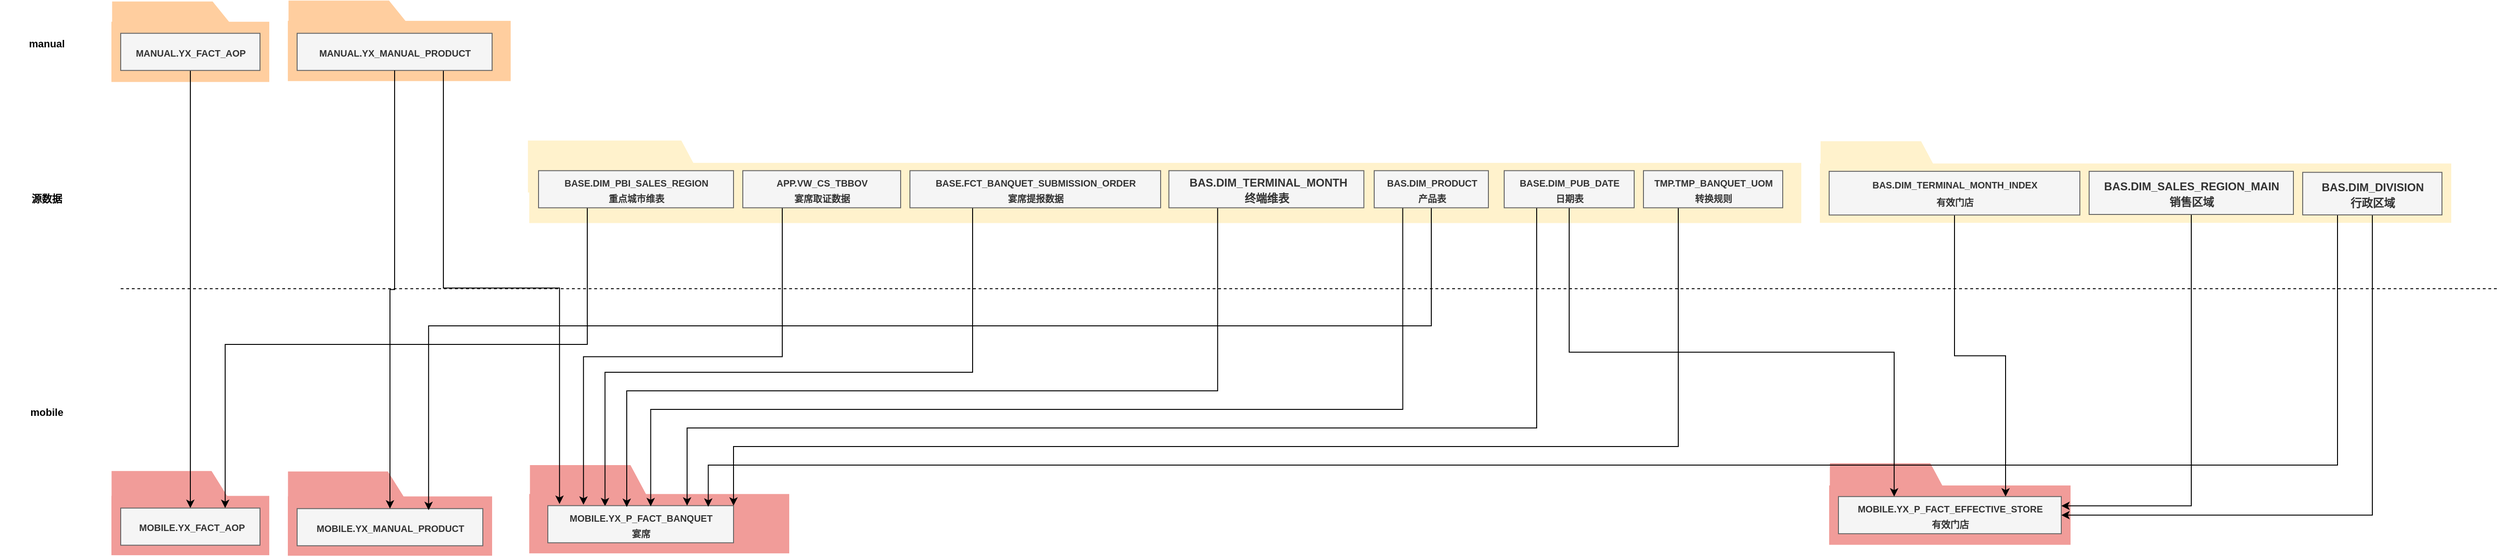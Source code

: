<mxfile version="20.2.7" type="github">
  <diagram id="CyCotAOFs8CiSxoiARDL" name="第 1 页">
    <mxGraphModel dx="2399" dy="1840" grid="1" gridSize="10" guides="1" tooltips="1" connect="1" arrows="1" fold="1" page="1" pageScale="1" pageWidth="827" pageHeight="1169" math="0" shadow="0">
      <root>
        <mxCell id="0" />
        <mxCell id="1" parent="0" />
        <mxCell id="F4v2m7QhixWUKQoDDuh9-15" value="" style="shape=manualInput;whiteSpace=wrap;html=1;rounded=0;shadow=0;sketch=0;rotation=90;fillColor=#F19C99;strokeColor=none;" vertex="1" parent="1">
          <mxGeometry x="265.06" y="352.02" width="47.88" height="137.68" as="geometry" />
        </mxCell>
        <mxCell id="F4v2m7QhixWUKQoDDuh9-14" value="" style="shape=ext;double=1;rounded=0;whiteSpace=wrap;html=1;shadow=0;sketch=0;fillColor=#F19C99;strokeColor=none;" vertex="1" parent="1">
          <mxGeometry x="220" y="423.74" width="220" height="63.91" as="geometry" />
        </mxCell>
        <mxCell id="F4v2m7QhixWUKQoDDuh9-5" value="" style="shape=ext;double=1;rounded=0;whiteSpace=wrap;html=1;shadow=0;sketch=0;fillColor=#F19C99;strokeColor=none;" vertex="1" parent="1">
          <mxGeometry x="30" y="423.17" width="170" height="63.91" as="geometry" />
        </mxCell>
        <mxCell id="F4v2m7QhixWUKQoDDuh9-6" value="" style="shape=manualInput;whiteSpace=wrap;html=1;rounded=0;shadow=0;sketch=0;rotation=90;fillColor=#F19C99;strokeColor=none;" vertex="1" parent="1">
          <mxGeometry x="75.06" y="351.45" width="47.88" height="137.68" as="geometry" />
        </mxCell>
        <mxCell id="hh0cbMtGUYLOpiCmS87g-9" value="" style="shape=ext;double=1;rounded=0;whiteSpace=wrap;html=1;shadow=0;sketch=0;fillColor=#F19C99;strokeColor=none;" parent="1" vertex="1">
          <mxGeometry x="480" y="421.16" width="280" height="63.91" as="geometry" />
        </mxCell>
        <mxCell id="hh0cbMtGUYLOpiCmS87g-10" value="" style="shape=manualInput;whiteSpace=wrap;html=1;rounded=0;shadow=0;sketch=0;rotation=90;fillColor=#F19C99;strokeColor=none;" parent="1" vertex="1">
          <mxGeometry x="521.88" y="348.83" width="56" height="138.25" as="geometry" />
        </mxCell>
        <mxCell id="hh0cbMtGUYLOpiCmS87g-22" value="" style="shape=ext;double=1;rounded=0;whiteSpace=wrap;html=1;shadow=0;sketch=0;fillColor=#F19C99;strokeColor=none;" parent="1" vertex="1">
          <mxGeometry x="1880" y="411.94" width="260" height="63.91" as="geometry" />
        </mxCell>
        <mxCell id="hh0cbMtGUYLOpiCmS87g-23" value="" style="shape=manualInput;whiteSpace=wrap;html=1;rounded=0;shadow=0;sketch=0;rotation=90;fillColor=#F19C99;strokeColor=none;" parent="1" vertex="1">
          <mxGeometry x="1921.88" y="346.82" width="56" height="138.25" as="geometry" />
        </mxCell>
        <mxCell id="hh0cbMtGUYLOpiCmS87g-1" value="" style="shape=ext;double=1;rounded=0;whiteSpace=wrap;html=1;shadow=0;sketch=0;fillColor=#fff2cc;strokeColor=none;" parent="1" vertex="1">
          <mxGeometry x="480" y="64.41" width="1370" height="64.88" as="geometry" />
        </mxCell>
        <mxCell id="hh0cbMtGUYLOpiCmS87g-4" value="" style="shape=manualInput;whiteSpace=wrap;html=1;rounded=0;shadow=0;sketch=0;rotation=90;fillColor=#fff2cc;strokeColor=none;" parent="1" vertex="1">
          <mxGeometry x="548.2" y="-29.21" width="56" height="195.23" as="geometry" />
        </mxCell>
        <mxCell id="F4v2m7QhixWUKQoDDuh9-32" style="edgeStyle=orthogonalEdgeStyle;rounded=0;orthogonalLoop=1;jettySize=auto;html=1;exitX=0.25;exitY=1;exitDx=0;exitDy=0;entryX=0.192;entryY=-0.025;entryDx=0;entryDy=0;entryPerimeter=0;fontSize=12;" edge="1" parent="1" source="hh0cbMtGUYLOpiCmS87g-5" target="hh0cbMtGUYLOpiCmS87g-11">
          <mxGeometry relative="1" as="geometry" />
        </mxCell>
        <mxCell id="hh0cbMtGUYLOpiCmS87g-5" value="&lt;font style=&quot;font-size: 10px;&quot;&gt;APP.VW_CS_TBBOV&lt;br&gt;宴席取证数据&lt;/font&gt;" style="text;strokeColor=#666666;fillColor=#f5f5f5;html=1;fontSize=14;fontStyle=1;verticalAlign=middle;align=center;rounded=0;shadow=0;sketch=0;arcSize=12;strokeWidth=1;fontColor=#333333;" parent="1" vertex="1">
          <mxGeometry x="710" y="72.82" width="170" height="40" as="geometry" />
        </mxCell>
        <mxCell id="F4v2m7QhixWUKQoDDuh9-33" style="edgeStyle=orthogonalEdgeStyle;rounded=0;orthogonalLoop=1;jettySize=auto;html=1;exitX=0.25;exitY=1;exitDx=0;exitDy=0;entryX=0.308;entryY=0.016;entryDx=0;entryDy=0;entryPerimeter=0;fontSize=12;" edge="1" parent="1" source="hh0cbMtGUYLOpiCmS87g-8" target="hh0cbMtGUYLOpiCmS87g-11">
          <mxGeometry relative="1" as="geometry">
            <Array as="points">
              <mxPoint x="958" y="290" />
              <mxPoint x="562" y="290" />
            </Array>
          </mxGeometry>
        </mxCell>
        <mxCell id="hh0cbMtGUYLOpiCmS87g-8" value="&lt;font style=&quot;font-size: 10px;&quot;&gt;BASE.FCT_BANQUET_SUBMISSION_ORDER&lt;br&gt;宴席提报数据&lt;/font&gt;" style="text;strokeColor=#666666;fillColor=#f5f5f5;html=1;fontSize=14;fontStyle=1;verticalAlign=middle;align=center;rounded=0;shadow=0;sketch=0;arcSize=12;strokeWidth=1;fontColor=#333333;" parent="1" vertex="1">
          <mxGeometry x="890" y="72.83" width="270" height="40" as="geometry" />
        </mxCell>
        <mxCell id="hh0cbMtGUYLOpiCmS87g-11" value="&lt;font style=&quot;font-size: 10px;&quot;&gt;MOBILE.YX_P_FACT_BANQUET&lt;br&gt;宴席&lt;/font&gt;" style="text;strokeColor=#666666;fillColor=#f5f5f5;html=1;fontSize=14;fontStyle=1;verticalAlign=middle;align=center;rounded=0;shadow=0;sketch=0;arcSize=12;strokeWidth=1;fontColor=#333333;" parent="1" vertex="1">
          <mxGeometry x="500" y="433.68" width="200" height="40" as="geometry" />
        </mxCell>
        <mxCell id="hh0cbMtGUYLOpiCmS87g-15" value="" style="shape=ext;double=1;rounded=0;whiteSpace=wrap;html=1;shadow=0;sketch=0;fillColor=#fff2cc;strokeColor=none;" parent="1" vertex="1">
          <mxGeometry x="1870" y="65.12" width="680" height="63.91" as="geometry" />
        </mxCell>
        <mxCell id="hh0cbMtGUYLOpiCmS87g-16" value="" style="shape=manualInput;whiteSpace=wrap;html=1;rounded=0;shadow=0;sketch=0;rotation=90;fillColor=#fff2cc;strokeColor=none;" parent="1" vertex="1">
          <mxGeometry x="1911.88" y="2.665e-15" width="56" height="138.25" as="geometry" />
        </mxCell>
        <mxCell id="F4v2m7QhixWUKQoDDuh9-47" style="edgeStyle=orthogonalEdgeStyle;rounded=0;orthogonalLoop=1;jettySize=auto;html=1;exitX=0.5;exitY=1;exitDx=0;exitDy=0;entryX=0.75;entryY=0;entryDx=0;entryDy=0;fontSize=12;" edge="1" parent="1" source="hh0cbMtGUYLOpiCmS87g-17" target="hh0cbMtGUYLOpiCmS87g-24">
          <mxGeometry relative="1" as="geometry" />
        </mxCell>
        <mxCell id="hh0cbMtGUYLOpiCmS87g-17" value="&lt;font style=&quot;font-size: 10px;&quot;&gt;&lt;br&gt;&lt;table width=&quot;69&quot; cellspacing=&quot;0&quot; cellpadding=&quot;0&quot; border=&quot;0&quot;&gt;&lt;tbody&gt;&lt;tr style=&quot;height:14.0pt&quot; height=&quot;19&quot;&gt;  &lt;td style=&quot;height:14.0pt;width:52pt&quot; width=&quot;69&quot; height=&quot;19&quot;&gt;BAS.DIM_TERMINAL_MONTH_INDEX&lt;/td&gt;&lt;/tr&gt;&lt;/tbody&gt;&lt;/table&gt;有效门店&lt;br&gt;&lt;br&gt;&lt;/font&gt;" style="text;strokeColor=#666666;fillColor=#f5f5f5;html=1;fontSize=14;fontStyle=1;verticalAlign=middle;align=center;rounded=0;shadow=0;sketch=0;arcSize=12;strokeWidth=1;fontColor=#333333;" parent="1" vertex="1">
          <mxGeometry x="1880" y="73.54" width="270" height="47.08" as="geometry" />
        </mxCell>
        <mxCell id="F4v2m7QhixWUKQoDDuh9-48" style="edgeStyle=orthogonalEdgeStyle;rounded=0;orthogonalLoop=1;jettySize=auto;html=1;exitX=0.5;exitY=1;exitDx=0;exitDy=0;entryX=1;entryY=0.25;entryDx=0;entryDy=0;fontSize=12;" edge="1" parent="1" source="hh0cbMtGUYLOpiCmS87g-18" target="hh0cbMtGUYLOpiCmS87g-24">
          <mxGeometry relative="1" as="geometry" />
        </mxCell>
        <mxCell id="hh0cbMtGUYLOpiCmS87g-18" value="&lt;font style=&quot;&quot;&gt;&lt;font style=&quot;font-size: 12px;&quot;&gt;BAS.DIM_SALES_REGION_MAIN&lt;br&gt;销售区域&lt;/font&gt;&lt;br&gt;&lt;/font&gt;" style="text;strokeColor=#666666;fillColor=#f5f5f5;html=1;fontSize=14;fontStyle=1;verticalAlign=middle;align=center;rounded=0;shadow=0;sketch=0;arcSize=12;strokeWidth=1;fontColor=#333333;" parent="1" vertex="1">
          <mxGeometry x="2160" y="73.54" width="220" height="46.46" as="geometry" />
        </mxCell>
        <mxCell id="F4v2m7QhixWUKQoDDuh9-46" style="edgeStyle=orthogonalEdgeStyle;rounded=0;orthogonalLoop=1;jettySize=auto;html=1;exitX=0.25;exitY=1;exitDx=0;exitDy=0;entryX=0.864;entryY=0.03;entryDx=0;entryDy=0;entryPerimeter=0;fontSize=12;" edge="1" parent="1" source="hh0cbMtGUYLOpiCmS87g-21" target="hh0cbMtGUYLOpiCmS87g-11">
          <mxGeometry relative="1" as="geometry">
            <Array as="points">
              <mxPoint x="2427" y="390" />
              <mxPoint x="673" y="390" />
            </Array>
          </mxGeometry>
        </mxCell>
        <mxCell id="F4v2m7QhixWUKQoDDuh9-49" style="edgeStyle=orthogonalEdgeStyle;rounded=0;orthogonalLoop=1;jettySize=auto;html=1;exitX=0.5;exitY=1;exitDx=0;exitDy=0;entryX=1;entryY=0.5;entryDx=0;entryDy=0;fontSize=12;" edge="1" parent="1" source="hh0cbMtGUYLOpiCmS87g-21" target="hh0cbMtGUYLOpiCmS87g-24">
          <mxGeometry relative="1" as="geometry" />
        </mxCell>
        <mxCell id="hh0cbMtGUYLOpiCmS87g-21" value="&lt;font style=&quot;font-size: 12px;&quot;&gt;BAS.DIM_DIVISION&lt;br&gt;行政区域&lt;br&gt;&lt;/font&gt;" style="text;strokeColor=#666666;fillColor=#f5f5f5;html=1;fontSize=14;fontStyle=1;verticalAlign=middle;align=center;rounded=0;shadow=0;sketch=0;arcSize=12;strokeWidth=1;fontColor=#333333;" parent="1" vertex="1">
          <mxGeometry x="2390" y="74.65" width="150" height="45.84" as="geometry" />
        </mxCell>
        <mxCell id="hh0cbMtGUYLOpiCmS87g-24" value="&lt;font style=&quot;font-size: 10px;&quot;&gt;MOBILE.YX_P_FACT_EFFECTIVE_STORE&lt;br&gt;有效门店&lt;br&gt;&lt;/font&gt;" style="text;strokeColor=#666666;fillColor=#f5f5f5;html=1;fontSize=14;fontStyle=1;verticalAlign=middle;align=center;rounded=0;shadow=0;sketch=0;arcSize=12;strokeWidth=1;fontColor=#333333;" parent="1" vertex="1">
          <mxGeometry x="1890" y="423.9" width="240" height="40" as="geometry" />
        </mxCell>
        <mxCell id="hh0cbMtGUYLOpiCmS87g-41" value="" style="endArrow=none;dashed=1;html=1;rounded=0;fontSize=6;" parent="1" edge="1">
          <mxGeometry width="50" height="50" relative="1" as="geometry">
            <mxPoint x="40" y="200" as="sourcePoint" />
            <mxPoint x="2600" y="200" as="targetPoint" />
            <Array as="points" />
          </mxGeometry>
        </mxCell>
        <mxCell id="F4v2m7QhixWUKQoDDuh9-35" style="edgeStyle=orthogonalEdgeStyle;rounded=0;orthogonalLoop=1;jettySize=auto;html=1;exitX=0.25;exitY=1;exitDx=0;exitDy=0;entryX=0.425;entryY=0.037;entryDx=0;entryDy=0;entryPerimeter=0;fontSize=12;" edge="1" parent="1" source="hh0cbMtGUYLOpiCmS87g-44" target="hh0cbMtGUYLOpiCmS87g-11">
          <mxGeometry relative="1" as="geometry">
            <Array as="points">
              <mxPoint x="1221" y="310" />
              <mxPoint x="585" y="310" />
            </Array>
          </mxGeometry>
        </mxCell>
        <mxCell id="hh0cbMtGUYLOpiCmS87g-44" value="&lt;font style=&quot;&quot;&gt;&lt;font style=&quot;font-size: 12px;&quot;&gt;&amp;nbsp;BAS.DIM_TERMINAL_MONTH&lt;br&gt;终端维表&lt;/font&gt;&lt;br&gt;&lt;/font&gt;" style="text;strokeColor=#666666;fillColor=#f5f5f5;html=1;fontSize=14;fontStyle=1;verticalAlign=middle;align=center;rounded=0;shadow=0;sketch=0;arcSize=12;strokeWidth=1;fontColor=#333333;" parent="1" vertex="1">
          <mxGeometry x="1168.88" y="72.83" width="210" height="40" as="geometry" />
        </mxCell>
        <mxCell id="hh0cbMtGUYLOpiCmS87g-56" value="&lt;font style=&quot;font-size: 11px;&quot;&gt;源数据&lt;/font&gt;" style="text;strokeColor=none;fillColor=none;html=1;fontSize=24;fontStyle=1;verticalAlign=middle;align=center;" parent="1" vertex="1">
          <mxGeometry x="-90" y="79.38" width="100" height="40" as="geometry" />
        </mxCell>
        <mxCell id="hh0cbMtGUYLOpiCmS87g-57" value="&lt;font style=&quot;font-size: 11px;&quot;&gt;mobile&lt;/font&gt;" style="text;strokeColor=none;fillColor=none;html=1;fontSize=24;fontStyle=1;verticalAlign=middle;align=center;" parent="1" vertex="1">
          <mxGeometry x="-90" y="309.13" width="100" height="40" as="geometry" />
        </mxCell>
        <mxCell id="F4v2m7QhixWUKQoDDuh9-1" value="" style="shape=ext;double=1;rounded=0;whiteSpace=wrap;html=1;shadow=0;sketch=0;fillColor=#FFCE9F;strokeColor=none;" vertex="1" parent="1">
          <mxGeometry x="30" y="-87.58" width="170" height="64.88" as="geometry" />
        </mxCell>
        <mxCell id="F4v2m7QhixWUKQoDDuh9-2" value="" style="shape=manualInput;whiteSpace=wrap;html=1;rounded=0;shadow=0;sketch=0;rotation=90;fillColor=#FFCE9F;strokeColor=none;" vertex="1" parent="1">
          <mxGeometry x="81.36" y="-160" width="37.03" height="138.25" as="geometry" />
        </mxCell>
        <mxCell id="F4v2m7QhixWUKQoDDuh9-13" style="edgeStyle=orthogonalEdgeStyle;rounded=0;orthogonalLoop=1;jettySize=auto;html=1;exitX=0.5;exitY=1;exitDx=0;exitDy=0;entryX=0.5;entryY=0;entryDx=0;entryDy=0;" edge="1" parent="1" source="F4v2m7QhixWUKQoDDuh9-3" target="F4v2m7QhixWUKQoDDuh9-7">
          <mxGeometry relative="1" as="geometry" />
        </mxCell>
        <mxCell id="F4v2m7QhixWUKQoDDuh9-3" value="&lt;font style=&quot;font-size: 10px;&quot;&gt;MANUAL.YX_FACT_AOP&lt;br&gt;&lt;/font&gt;" style="text;strokeColor=#666666;fillColor=#f5f5f5;html=1;fontSize=14;fontStyle=1;verticalAlign=middle;align=center;rounded=0;shadow=0;sketch=0;arcSize=12;strokeWidth=1;fontColor=#333333;" vertex="1" parent="1">
          <mxGeometry x="40" y="-75.14" width="150" height="40" as="geometry" />
        </mxCell>
        <mxCell id="F4v2m7QhixWUKQoDDuh9-7" value="&lt;font style=&quot;font-size: 10px;&quot;&gt;&amp;nbsp;MOBILE.YX_FACT_AOP&lt;br&gt;&lt;/font&gt;" style="text;strokeColor=#666666;fillColor=#f5f5f5;html=1;fontSize=14;fontStyle=1;verticalAlign=middle;align=center;rounded=0;shadow=0;sketch=0;arcSize=12;strokeWidth=1;fontColor=#333333;" vertex="1" parent="1">
          <mxGeometry x="40" y="436.3" width="150" height="40" as="geometry" />
        </mxCell>
        <mxCell id="F4v2m7QhixWUKQoDDuh9-8" value="" style="shape=ext;double=1;rounded=0;whiteSpace=wrap;html=1;shadow=0;sketch=0;fillColor=#FFCE9F;strokeColor=none;" vertex="1" parent="1">
          <mxGeometry x="220" y="-88.53" width="240" height="64.88" as="geometry" />
        </mxCell>
        <mxCell id="F4v2m7QhixWUKQoDDuh9-9" value="" style="shape=manualInput;whiteSpace=wrap;html=1;rounded=0;shadow=0;sketch=0;rotation=90;fillColor=#FFCE9F;strokeColor=none;" vertex="1" parent="1">
          <mxGeometry x="271.36" y="-160.95" width="37.03" height="138.25" as="geometry" />
        </mxCell>
        <mxCell id="F4v2m7QhixWUKQoDDuh9-31" style="edgeStyle=orthogonalEdgeStyle;rounded=0;orthogonalLoop=1;jettySize=auto;html=1;exitX=0.75;exitY=1;exitDx=0;exitDy=0;entryX=0.063;entryY=-0.046;entryDx=0;entryDy=0;entryPerimeter=0;fontSize=12;" edge="1" parent="1" source="F4v2m7QhixWUKQoDDuh9-10" target="hh0cbMtGUYLOpiCmS87g-11">
          <mxGeometry relative="1" as="geometry" />
        </mxCell>
        <mxCell id="F4v2m7QhixWUKQoDDuh9-10" value="&lt;font style=&quot;font-size: 10px;&quot;&gt;MANUAL.YX_MANUAL_PRODUCT&lt;br&gt;&lt;/font&gt;" style="text;strokeColor=#666666;fillColor=#f5f5f5;html=1;fontSize=14;fontStyle=1;verticalAlign=middle;align=center;rounded=0;shadow=0;sketch=0;arcSize=12;strokeWidth=1;fontColor=#333333;" vertex="1" parent="1">
          <mxGeometry x="230" y="-75.14" width="210" height="40" as="geometry" />
        </mxCell>
        <mxCell id="F4v2m7QhixWUKQoDDuh9-11" value="&lt;font style=&quot;font-size: 11px;&quot;&gt;manual&lt;/font&gt;" style="text;strokeColor=none;fillColor=none;html=1;fontSize=24;fontStyle=1;verticalAlign=middle;align=center;" vertex="1" parent="1">
          <mxGeometry x="-90" y="-87.58" width="100" height="40" as="geometry" />
        </mxCell>
        <mxCell id="F4v2m7QhixWUKQoDDuh9-16" value="&lt;font style=&quot;font-size: 10px;&quot;&gt;MOBILE.YX_MANUAL_PRODUCT&lt;br&gt;&lt;/font&gt;" style="text;strokeColor=#666666;fillColor=#f5f5f5;html=1;fontSize=14;fontStyle=1;verticalAlign=middle;align=center;rounded=0;shadow=0;sketch=0;arcSize=12;strokeWidth=1;fontColor=#333333;" vertex="1" parent="1">
          <mxGeometry x="230" y="436.87" width="200" height="40" as="geometry" />
        </mxCell>
        <mxCell id="F4v2m7QhixWUKQoDDuh9-18" style="edgeStyle=orthogonalEdgeStyle;rounded=0;orthogonalLoop=1;jettySize=auto;html=1;exitX=0.5;exitY=1;exitDx=0;exitDy=0;" edge="1" parent="1" source="F4v2m7QhixWUKQoDDuh9-10" target="F4v2m7QhixWUKQoDDuh9-16">
          <mxGeometry relative="1" as="geometry" />
        </mxCell>
        <mxCell id="F4v2m7QhixWUKQoDDuh9-24" style="edgeStyle=orthogonalEdgeStyle;rounded=0;orthogonalLoop=1;jettySize=auto;html=1;exitX=0.25;exitY=1;exitDx=0;exitDy=0;entryX=0.75;entryY=0;entryDx=0;entryDy=0;" edge="1" parent="1" source="F4v2m7QhixWUKQoDDuh9-22" target="F4v2m7QhixWUKQoDDuh9-7">
          <mxGeometry relative="1" as="geometry">
            <Array as="points">
              <mxPoint x="543" y="260" />
              <mxPoint x="153" y="260" />
            </Array>
          </mxGeometry>
        </mxCell>
        <mxCell id="F4v2m7QhixWUKQoDDuh9-22" value="&lt;font style=&quot;font-size: 10px;&quot;&gt;BASE.DIM_PBI_SALES_REGION&lt;br&gt;重点城市维表&lt;br&gt;&lt;/font&gt;" style="text;strokeColor=#666666;fillColor=#f5f5f5;html=1;fontSize=14;fontStyle=1;verticalAlign=middle;align=center;rounded=0;shadow=0;sketch=0;arcSize=12;strokeWidth=1;fontColor=#333333;" vertex="1" parent="1">
          <mxGeometry x="490" y="72.83" width="210" height="40" as="geometry" />
        </mxCell>
        <mxCell id="F4v2m7QhixWUKQoDDuh9-25" style="edgeStyle=orthogonalEdgeStyle;rounded=0;orthogonalLoop=1;jettySize=auto;html=1;exitX=0.5;exitY=1;exitDx=0;exitDy=0;entryX=0.708;entryY=0.041;entryDx=0;entryDy=0;entryPerimeter=0;" edge="1" parent="1" source="hh0cbMtGUYLOpiCmS87g-53" target="F4v2m7QhixWUKQoDDuh9-16">
          <mxGeometry relative="1" as="geometry">
            <Array as="points">
              <mxPoint x="1451" y="240" />
              <mxPoint x="372" y="240" />
            </Array>
          </mxGeometry>
        </mxCell>
        <mxCell id="F4v2m7QhixWUKQoDDuh9-36" style="edgeStyle=orthogonalEdgeStyle;rounded=0;orthogonalLoop=1;jettySize=auto;html=1;exitX=0.25;exitY=1;exitDx=0;exitDy=0;entryX=0.554;entryY=0.016;entryDx=0;entryDy=0;entryPerimeter=0;fontSize=12;" edge="1" parent="1" source="hh0cbMtGUYLOpiCmS87g-53" target="hh0cbMtGUYLOpiCmS87g-11">
          <mxGeometry relative="1" as="geometry">
            <Array as="points">
              <mxPoint x="1421" y="330" />
              <mxPoint x="611" y="330" />
            </Array>
          </mxGeometry>
        </mxCell>
        <mxCell id="hh0cbMtGUYLOpiCmS87g-53" value="&lt;font style=&quot;font-size: 10px;&quot;&gt;BAS.DIM_PRODUCT&lt;br&gt;产品表&lt;br&gt;&lt;/font&gt;" style="text;strokeColor=#666666;fillColor=#f5f5f5;html=1;fontSize=14;fontStyle=1;verticalAlign=middle;align=center;rounded=0;shadow=0;sketch=0;arcSize=12;strokeWidth=1;fontColor=#333333;" parent="1" vertex="1">
          <mxGeometry x="1390" y="72.83" width="123" height="40" as="geometry" />
        </mxCell>
        <mxCell id="F4v2m7QhixWUKQoDDuh9-38" style="edgeStyle=orthogonalEdgeStyle;rounded=0;orthogonalLoop=1;jettySize=auto;html=1;exitX=0.25;exitY=1;exitDx=0;exitDy=0;entryX=0.75;entryY=0;entryDx=0;entryDy=0;fontSize=12;" edge="1" parent="1" source="F4v2m7QhixWUKQoDDuh9-28" target="hh0cbMtGUYLOpiCmS87g-11">
          <mxGeometry relative="1" as="geometry">
            <Array as="points">
              <mxPoint x="1565" y="350" />
              <mxPoint x="650" y="350" />
            </Array>
          </mxGeometry>
        </mxCell>
        <mxCell id="F4v2m7QhixWUKQoDDuh9-50" style="edgeStyle=orthogonalEdgeStyle;rounded=0;orthogonalLoop=1;jettySize=auto;html=1;exitX=0.5;exitY=1;exitDx=0;exitDy=0;entryX=0.25;entryY=0;entryDx=0;entryDy=0;fontSize=12;" edge="1" parent="1" source="F4v2m7QhixWUKQoDDuh9-28" target="hh0cbMtGUYLOpiCmS87g-24">
          <mxGeometry relative="1" as="geometry" />
        </mxCell>
        <mxCell id="F4v2m7QhixWUKQoDDuh9-28" value="&lt;font style=&quot;font-size: 10px;&quot;&gt;BASE.DIM_PUB_DATE&lt;br&gt;日期表&lt;br&gt;&lt;/font&gt;" style="text;strokeColor=#666666;fillColor=#f5f5f5;html=1;fontSize=14;fontStyle=1;verticalAlign=middle;align=center;rounded=0;shadow=0;sketch=0;arcSize=12;strokeWidth=1;fontColor=#333333;" vertex="1" parent="1">
          <mxGeometry x="1530" y="72.82" width="140" height="40" as="geometry" />
        </mxCell>
        <mxCell id="F4v2m7QhixWUKQoDDuh9-40" style="edgeStyle=orthogonalEdgeStyle;rounded=0;orthogonalLoop=1;jettySize=auto;html=1;exitX=0.25;exitY=1;exitDx=0;exitDy=0;entryX=1;entryY=0;entryDx=0;entryDy=0;fontSize=12;" edge="1" parent="1" source="F4v2m7QhixWUKQoDDuh9-29" target="hh0cbMtGUYLOpiCmS87g-11">
          <mxGeometry relative="1" as="geometry">
            <Array as="points">
              <mxPoint x="1718" y="370" />
              <mxPoint x="700" y="370" />
            </Array>
          </mxGeometry>
        </mxCell>
        <mxCell id="F4v2m7QhixWUKQoDDuh9-29" value="&lt;font style=&quot;font-size: 10px;&quot;&gt;TMP.TMP_BANQUET_UOM&lt;br&gt;转换规则&lt;br&gt;&lt;/font&gt;" style="text;strokeColor=#666666;fillColor=#f5f5f5;html=1;fontSize=14;fontStyle=1;verticalAlign=middle;align=center;rounded=0;shadow=0;sketch=0;arcSize=12;strokeWidth=1;fontColor=#333333;" vertex="1" parent="1">
          <mxGeometry x="1680" y="72.82" width="150" height="40" as="geometry" />
        </mxCell>
      </root>
    </mxGraphModel>
  </diagram>
</mxfile>
